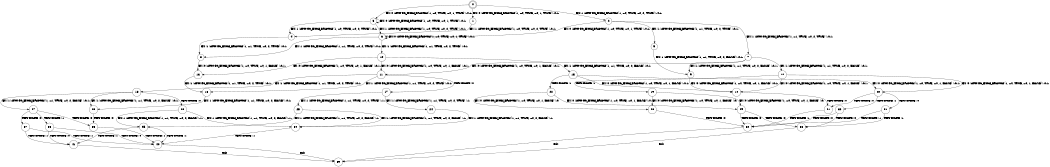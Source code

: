 digraph BCG {
size = "7, 10.5";
center = TRUE;
node [shape = circle];
0 [peripheries = 2];
0 -> 1 [label = "EX !0 !ATOMIC_EXCH_BRANCH (1, +0, TRUE, +0, 1, TRUE) !:0:1:"];
0 -> 2 [label = "EX !1 !ATOMIC_EXCH_BRANCH (1, +0, TRUE, +0, 2, TRUE) !:0:1:"];
0 -> 3 [label = "EX !0 !ATOMIC_EXCH_BRANCH (1, +0, TRUE, +0, 1, TRUE) !:0:1:"];
1 -> 4 [label = "EX !1 !ATOMIC_EXCH_BRANCH (1, +0, TRUE, +0, 2, TRUE) !:0:1:"];
2 -> 5 [label = "EX !1 !ATOMIC_EXCH_BRANCH (1, +1, TRUE, +0, 2, TRUE) !:0:1:"];
2 -> 6 [label = "EX !0 !ATOMIC_EXCH_BRANCH (1, +0, TRUE, +0, 1, TRUE) !:0:1:"];
2 -> 7 [label = "EX !1 !ATOMIC_EXCH_BRANCH (1, +1, TRUE, +0, 2, TRUE) !:0:1:"];
3 -> 4 [label = "EX !1 !ATOMIC_EXCH_BRANCH (1, +0, TRUE, +0, 2, TRUE) !:0:1:"];
3 -> 6 [label = "EX !1 !ATOMIC_EXCH_BRANCH (1, +0, TRUE, +0, 2, TRUE) !:0:1:"];
3 -> 3 [label = "EX !0 !ATOMIC_EXCH_BRANCH (1, +0, TRUE, +0, 1, TRUE) !:0:1:"];
4 -> 8 [label = "EX !1 !ATOMIC_EXCH_BRANCH (1, +1, TRUE, +0, 2, TRUE) !:0:1:"];
5 -> 9 [label = "EX !1 !ATOMIC_EXCH_BRANCH (1, +1, TRUE, +0, 2, FALSE) !:0:1:"];
6 -> 8 [label = "EX !1 !ATOMIC_EXCH_BRANCH (1, +1, TRUE, +0, 2, TRUE) !:0:1:"];
6 -> 10 [label = "EX !1 !ATOMIC_EXCH_BRANCH (1, +1, TRUE, +0, 2, TRUE) !:0:1:"];
6 -> 6 [label = "EX !0 !ATOMIC_EXCH_BRANCH (1, +0, TRUE, +0, 1, TRUE) !:0:1:"];
7 -> 9 [label = "EX !1 !ATOMIC_EXCH_BRANCH (1, +1, TRUE, +0, 2, FALSE) !:0:1:"];
7 -> 11 [label = "EX !0 !ATOMIC_EXCH_BRANCH (1, +0, TRUE, +0, 1, FALSE) !:0:1:"];
7 -> 12 [label = "EX !1 !ATOMIC_EXCH_BRANCH (1, +1, TRUE, +0, 2, FALSE) !:0:1:"];
8 -> 13 [label = "EX !0 !ATOMIC_EXCH_BRANCH (1, +0, TRUE, +0, 1, FALSE) !:0:1:"];
9 -> 14 [label = "EX !0 !ATOMIC_EXCH_BRANCH (1, +0, TRUE, +0, 1, FALSE) !:0:1:"];
10 -> 13 [label = "EX !0 !ATOMIC_EXCH_BRANCH (1, +0, TRUE, +0, 1, FALSE) !:0:1:"];
10 -> 15 [label = "EX !1 !ATOMIC_EXCH_BRANCH (1, +1, TRUE, +0, 2, FALSE) !:0:1:"];
10 -> 11 [label = "EX !0 !ATOMIC_EXCH_BRANCH (1, +0, TRUE, +0, 1, FALSE) !:0:1:"];
11 -> 16 [label = "EX !1 !ATOMIC_EXCH_BRANCH (1, +1, TRUE, +0, 2, TRUE) !:0:1:"];
11 -> 17 [label = "TERMINATE !0"];
11 -> 18 [label = "EX !1 !ATOMIC_EXCH_BRANCH (1, +1, TRUE, +0, 2, TRUE) !:0:1:"];
12 -> 14 [label = "EX !0 !ATOMIC_EXCH_BRANCH (1, +0, TRUE, +0, 1, FALSE) !:0:1:"];
12 -> 19 [label = "TERMINATE !1"];
12 -> 20 [label = "EX !0 !ATOMIC_EXCH_BRANCH (1, +0, TRUE, +0, 1, FALSE) !:0:1:"];
13 -> 16 [label = "EX !1 !ATOMIC_EXCH_BRANCH (1, +1, TRUE, +0, 2, TRUE) !:0:1:"];
14 -> 21 [label = "TERMINATE !0"];
15 -> 14 [label = "EX !0 !ATOMIC_EXCH_BRANCH (1, +0, TRUE, +0, 1, FALSE) !:0:1:"];
15 -> 22 [label = "TERMINATE !1"];
15 -> 20 [label = "EX !0 !ATOMIC_EXCH_BRANCH (1, +0, TRUE, +0, 1, FALSE) !:0:1:"];
16 -> 23 [label = "EX !1 !ATOMIC_EXCH_BRANCH (1, +1, TRUE, +0, 2, FALSE) !:0:1:"];
17 -> 24 [label = "EX !1 !ATOMIC_EXCH_BRANCH (1, +1, TRUE, +0, 2, TRUE) !:1:"];
17 -> 25 [label = "EX !1 !ATOMIC_EXCH_BRANCH (1, +1, TRUE, +0, 2, TRUE) !:1:"];
18 -> 23 [label = "EX !1 !ATOMIC_EXCH_BRANCH (1, +1, TRUE, +0, 2, FALSE) !:0:1:"];
18 -> 26 [label = "TERMINATE !0"];
18 -> 27 [label = "EX !1 !ATOMIC_EXCH_BRANCH (1, +1, TRUE, +0, 2, FALSE) !:0:1:"];
19 -> 28 [label = "EX !0 !ATOMIC_EXCH_BRANCH (1, +0, TRUE, +0, 1, FALSE) !:0:"];
19 -> 29 [label = "EX !0 !ATOMIC_EXCH_BRANCH (1, +0, TRUE, +0, 1, FALSE) !:0:"];
20 -> 21 [label = "TERMINATE !0"];
20 -> 30 [label = "TERMINATE !1"];
20 -> 31 [label = "TERMINATE !0"];
21 -> 32 [label = "TERMINATE !1"];
22 -> 28 [label = "EX !0 !ATOMIC_EXCH_BRANCH (1, +0, TRUE, +0, 1, FALSE) !:0:"];
22 -> 29 [label = "EX !0 !ATOMIC_EXCH_BRANCH (1, +0, TRUE, +0, 1, FALSE) !:0:"];
23 -> 33 [label = "TERMINATE !0"];
24 -> 34 [label = "EX !1 !ATOMIC_EXCH_BRANCH (1, +1, TRUE, +0, 2, FALSE) !:1:"];
25 -> 34 [label = "EX !1 !ATOMIC_EXCH_BRANCH (1, +1, TRUE, +0, 2, FALSE) !:1:"];
25 -> 35 [label = "EX !1 !ATOMIC_EXCH_BRANCH (1, +1, TRUE, +0, 2, FALSE) !:1:"];
26 -> 34 [label = "EX !1 !ATOMIC_EXCH_BRANCH (1, +1, TRUE, +0, 2, FALSE) !:1:"];
26 -> 35 [label = "EX !1 !ATOMIC_EXCH_BRANCH (1, +1, TRUE, +0, 2, FALSE) !:1:"];
27 -> 33 [label = "TERMINATE !0"];
27 -> 36 [label = "TERMINATE !1"];
27 -> 37 [label = "TERMINATE !0"];
28 -> 32 [label = "TERMINATE !0"];
29 -> 32 [label = "TERMINATE !0"];
29 -> 38 [label = "TERMINATE !0"];
30 -> 32 [label = "TERMINATE !0"];
30 -> 38 [label = "TERMINATE !0"];
31 -> 32 [label = "TERMINATE !1"];
31 -> 38 [label = "TERMINATE !1"];
32 -> 39 [label = "exit"];
33 -> 40 [label = "TERMINATE !1"];
34 -> 40 [label = "TERMINATE !1"];
35 -> 40 [label = "TERMINATE !1"];
35 -> 41 [label = "TERMINATE !1"];
36 -> 40 [label = "TERMINATE !0"];
36 -> 41 [label = "TERMINATE !0"];
37 -> 40 [label = "TERMINATE !1"];
37 -> 41 [label = "TERMINATE !1"];
38 -> 39 [label = "exit"];
40 -> 39 [label = "exit"];
41 -> 39 [label = "exit"];
}
